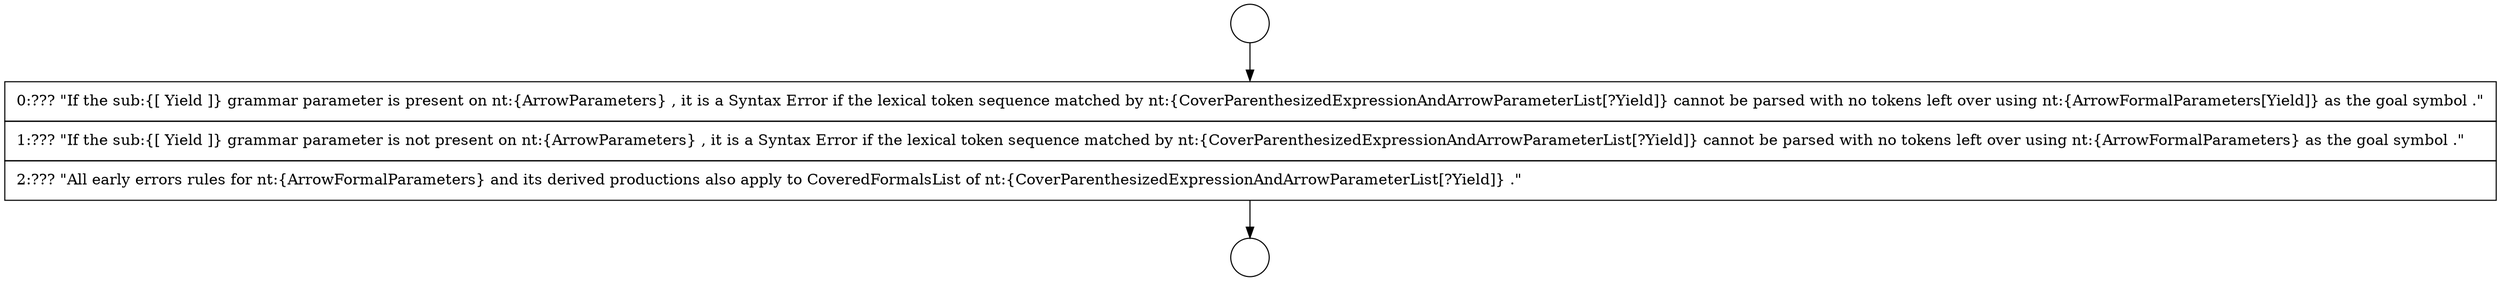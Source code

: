 digraph {
  node16558 [shape=circle label=" " color="black" fillcolor="white" style=filled]
  node16560 [shape=none, margin=0, label=<<font color="black">
    <table border="0" cellborder="1" cellspacing="0" cellpadding="10">
      <tr><td align="left">0:??? &quot;If the sub:{[ Yield ]} grammar parameter is present on nt:{ArrowParameters} , it is a Syntax Error if the lexical token sequence matched by nt:{CoverParenthesizedExpressionAndArrowParameterList[?Yield]} cannot be parsed with no tokens left over using nt:{ArrowFormalParameters[Yield]} as the goal symbol .&quot;</td></tr>
      <tr><td align="left">1:??? &quot;If the sub:{[ Yield ]} grammar parameter is not present on nt:{ArrowParameters} , it is a Syntax Error if the lexical token sequence matched by nt:{CoverParenthesizedExpressionAndArrowParameterList[?Yield]} cannot be parsed with no tokens left over using nt:{ArrowFormalParameters} as the goal symbol .&quot;</td></tr>
      <tr><td align="left">2:??? &quot;All early errors rules for nt:{ArrowFormalParameters} and its derived productions also apply to CoveredFormalsList of nt:{CoverParenthesizedExpressionAndArrowParameterList[?Yield]} .&quot;</td></tr>
    </table>
  </font>> color="black" fillcolor="white" style=filled]
  node16559 [shape=circle label=" " color="black" fillcolor="white" style=filled]
  node16558 -> node16560 [ color="black"]
  node16560 -> node16559 [ color="black"]
}
